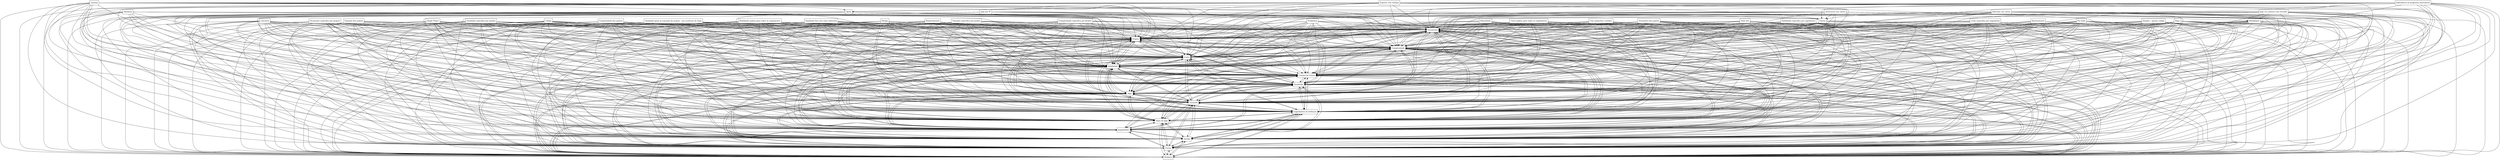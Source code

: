 digraph{
graph [rankdir=TB];
node [shape=box];
edge [arrowhead=normal];
0[label="Requerimentos",]
1[label="Codigo",]
2[label="Conceitos",]
3[label="Orcamento",]
4[label="Por dado",]
5[label="Qualidade especifica por projeto",]
6[label="Com requesitos variados",]
7[label="Orcamento fixo padrao",]
8[label="Projeto",]
9[label="Tabuleiro",]
10[label="Qualidade fixa com valor arbitrario",]
11[label="Ilustracoes nas cartas",]
12[label="Modulos",]
13[label="Cartas",]
14[label="Complexidade especifica por projeto",]
15[label="Tarefas",]
16[label="Tutorial",]
17[label="Jogabilidade",]
18[label="Tipos de Jogo",]
19[label="Engenheiros de Software",]
20[label="Tamanho",]
21[label="Orcamento especifico por projeto",]
22[label="Tamanho fixo padrao",]
23[label="Jogo",]
24[label="Design",]
25[label="Qualidade",]
26[label="Single Player",]
27[label="Suporte com tooltips",]
28[label="Maturidade",]
29[label="Compra de Cartas",]
30[label="Historias nas cartas",]
31[label="Simples - apenas codigo",]
32[label="Bugs",]
33[label="Jogo via conexao com servidor",]
34[label="Complexidade fixa padrao",]
35[label="Extras",]
36[label="Habilidade padrao para todos os engenheiros",]
37[label="Tamanho especifico por projeto",]
38[label="Indicadores de progresso ilustrativos",]
39[label="Habilidade especifica por engenheiro",]
40[label="Habilidade",]
41[label="Rastreamento",]
42[label="Custo",]
43[label="Complexidade",]
44[label="Qualidade igual ao tamanho do projeto - nao aceitacao de bugs",]
45[label="Problemas",]
46[label="Ajuda",]
47[label="Custo padrao para todos os engenheiros",]
48[label="Valor fixo",]
49[label="Custo especifico por engenheiro",]
50[label="Jogo por IP",]
51[label="Multiplayer",]
0->3[label="",]
0->8[label="",]
0->12[label="",]
0->13[label="",]
0->15[label="",]
0->17[label="",]
0->18[label="",]
0->19[label="",]
0->20[label="",]
0->23[label="",]
0->25[label="",]
0->29[label="",]
0->40[label="",]
0->42[label="",]
0->43[label="",]
1->3[label="",]
1->8[label="",]
1->12[label="",]
1->13[label="",]
1->15[label="",]
1->17[label="",]
1->18[label="",]
1->19[label="",]
1->20[label="",]
1->23[label="",]
1->25[label="",]
1->29[label="",]
1->40[label="",]
1->42[label="",]
1->43[label="",]
2->3[label="",]
2->8[label="",]
2->12[label="",]
2->13[label="",]
2->15[label="",]
2->17[label="",]
2->18[label="",]
2->19[label="",]
2->20[label="",]
2->23[label="",]
2->25[label="",]
2->29[label="",]
2->40[label="",]
2->42[label="",]
2->43[label="",]
3->8[label="",]
3->12[label="",]
3->13[label="",]
3->15[label="",]
3->17[label="",]
3->18[label="",]
3->19[label="",]
3->20[label="",]
3->23[label="",]
3->25[label="",]
3->29[label="",]
3->40[label="",]
3->42[label="",]
3->43[label="",]
4->3[label="",]
4->8[label="",]
4->12[label="",]
4->13[label="",]
4->15[label="",]
4->17[label="",]
4->18[label="",]
4->19[label="",]
4->20[label="",]
4->23[label="",]
4->25[label="",]
4->29[label="",]
4->40[label="",]
4->42[label="",]
4->43[label="",]
5->3[label="",]
5->8[label="",]
5->12[label="",]
5->13[label="",]
5->15[label="",]
5->17[label="",]
5->18[label="",]
5->19[label="",]
5->20[label="",]
5->23[label="",]
5->25[label="",]
5->29[label="",]
5->40[label="",]
5->42[label="",]
5->43[label="",]
6->3[label="",]
6->8[label="",]
6->12[label="",]
6->13[label="",]
6->15[label="",]
6->17[label="",]
6->18[label="",]
6->19[label="",]
6->20[label="",]
6->23[label="",]
6->25[label="",]
6->29[label="",]
6->40[label="",]
6->42[label="",]
6->43[label="",]
7->3[label="",]
7->8[label="",]
7->12[label="",]
7->13[label="",]
7->15[label="",]
7->17[label="",]
7->18[label="",]
7->19[label="",]
7->20[label="",]
7->23[label="",]
7->25[label="",]
7->29[label="",]
7->40[label="",]
7->42[label="",]
7->43[label="",]
8->3[label="",]
8->12[label="",]
8->13[label="",]
8->15[label="",]
8->17[label="",]
8->18[label="",]
8->19[label="",]
8->20[label="",]
8->23[label="",]
8->25[label="",]
8->29[label="",]
8->40[label="",]
8->42[label="",]
8->43[label="",]
9->3[label="",]
9->8[label="",]
9->12[label="",]
9->13[label="",]
9->15[label="",]
9->17[label="",]
9->18[label="",]
9->19[label="",]
9->20[label="",]
9->23[label="",]
9->25[label="",]
9->29[label="",]
9->35[label="",]
9->40[label="",]
9->42[label="",]
9->43[label="",]
10->3[label="",]
10->8[label="",]
10->12[label="",]
10->13[label="",]
10->15[label="",]
10->17[label="",]
10->18[label="",]
10->19[label="",]
10->20[label="",]
10->23[label="",]
10->25[label="",]
10->29[label="",]
10->40[label="",]
10->42[label="",]
10->43[label="",]
11->3[label="",]
11->8[label="",]
11->12[label="",]
11->13[label="",]
11->15[label="",]
11->17[label="",]
11->18[label="",]
11->19[label="",]
11->20[label="",]
11->23[label="",]
11->25[label="",]
11->29[label="",]
11->35[label="",]
11->40[label="",]
11->42[label="",]
11->43[label="",]
12->3[label="",]
12->8[label="",]
12->13[label="",]
12->15[label="",]
12->17[label="",]
12->18[label="",]
12->19[label="",]
12->20[label="",]
12->23[label="",]
12->25[label="",]
12->29[label="",]
12->40[label="",]
12->42[label="",]
12->43[label="",]
13->3[label="",]
13->8[label="",]
13->12[label="",]
13->15[label="",]
13->17[label="",]
13->18[label="",]
13->19[label="",]
13->20[label="",]
13->23[label="",]
13->25[label="",]
13->29[label="",]
13->40[label="",]
13->42[label="",]
13->43[label="",]
14->3[label="",]
14->8[label="",]
14->12[label="",]
14->13[label="",]
14->15[label="",]
14->17[label="",]
14->18[label="",]
14->19[label="",]
14->20[label="",]
14->23[label="",]
14->25[label="",]
14->29[label="",]
14->40[label="",]
14->42[label="",]
14->43[label="",]
15->3[label="",]
15->8[label="",]
15->12[label="",]
15->13[label="",]
15->17[label="",]
15->18[label="",]
15->19[label="",]
15->20[label="",]
15->23[label="",]
15->25[label="",]
15->29[label="",]
15->40[label="",]
15->42[label="",]
15->43[label="",]
16->3[label="",]
16->8[label="",]
16->12[label="",]
16->13[label="",]
16->15[label="",]
16->17[label="",]
16->18[label="",]
16->19[label="",]
16->20[label="",]
16->23[label="",]
16->25[label="",]
16->29[label="",]
16->35[label="",]
16->40[label="",]
16->42[label="",]
16->43[label="",]
16->46[label="",]
17->3[label="",]
17->8[label="",]
17->12[label="",]
17->13[label="",]
17->15[label="",]
17->18[label="",]
17->19[label="",]
17->20[label="",]
17->23[label="",]
17->25[label="",]
17->29[label="",]
17->40[label="",]
17->42[label="",]
17->43[label="",]
18->3[label="",]
18->8[label="",]
18->12[label="",]
18->13[label="",]
18->15[label="",]
18->17[label="",]
18->19[label="",]
18->20[label="",]
18->23[label="",]
18->25[label="",]
18->29[label="",]
18->40[label="",]
18->42[label="",]
18->43[label="",]
19->3[label="",]
19->8[label="",]
19->12[label="",]
19->13[label="",]
19->15[label="",]
19->17[label="",]
19->18[label="",]
19->20[label="",]
19->23[label="",]
19->25[label="",]
19->29[label="",]
19->40[label="",]
19->42[label="",]
19->43[label="",]
20->3[label="",]
20->8[label="",]
20->12[label="",]
20->13[label="",]
20->15[label="",]
20->17[label="",]
20->18[label="",]
20->19[label="",]
20->23[label="",]
20->25[label="",]
20->29[label="",]
20->40[label="",]
20->42[label="",]
20->43[label="",]
21->3[label="",]
21->8[label="",]
21->12[label="",]
21->13[label="",]
21->15[label="",]
21->17[label="",]
21->18[label="",]
21->19[label="",]
21->20[label="",]
21->23[label="",]
21->25[label="",]
21->29[label="",]
21->40[label="",]
21->42[label="",]
21->43[label="",]
22->3[label="",]
22->8[label="",]
22->12[label="",]
22->13[label="",]
22->15[label="",]
22->17[label="",]
22->18[label="",]
22->19[label="",]
22->20[label="",]
22->23[label="",]
22->25[label="",]
22->29[label="",]
22->40[label="",]
22->42[label="",]
22->43[label="",]
23->3[label="",]
23->8[label="",]
23->12[label="",]
23->13[label="",]
23->15[label="",]
23->17[label="",]
23->18[label="",]
23->19[label="",]
23->20[label="",]
23->25[label="",]
23->29[label="",]
23->40[label="",]
23->42[label="",]
23->43[label="",]
24->3[label="",]
24->8[label="",]
24->12[label="",]
24->13[label="",]
24->15[label="",]
24->17[label="",]
24->18[label="",]
24->19[label="",]
24->20[label="",]
24->23[label="",]
24->25[label="",]
24->29[label="",]
24->40[label="",]
24->42[label="",]
24->43[label="",]
25->3[label="",]
25->8[label="",]
25->12[label="",]
25->13[label="",]
25->15[label="",]
25->17[label="",]
25->18[label="",]
25->19[label="",]
25->20[label="",]
25->23[label="",]
25->29[label="",]
25->40[label="",]
25->42[label="",]
25->43[label="",]
26->3[label="",]
26->8[label="",]
26->12[label="",]
26->13[label="",]
26->15[label="",]
26->17[label="",]
26->18[label="",]
26->19[label="",]
26->20[label="",]
26->23[label="",]
26->25[label="",]
26->29[label="",]
26->40[label="",]
26->42[label="",]
26->43[label="",]
27->3[label="",]
27->8[label="",]
27->12[label="",]
27->13[label="",]
27->15[label="",]
27->17[label="",]
27->18[label="",]
27->19[label="",]
27->20[label="",]
27->23[label="",]
27->25[label="",]
27->29[label="",]
27->35[label="",]
27->40[label="",]
27->42[label="",]
27->43[label="",]
27->46[label="",]
28->3[label="",]
28->8[label="",]
28->12[label="",]
28->13[label="",]
28->15[label="",]
28->17[label="",]
28->18[label="",]
28->19[label="",]
28->20[label="",]
28->23[label="",]
28->25[label="",]
28->29[label="",]
28->40[label="",]
28->42[label="",]
28->43[label="",]
29->3[label="",]
29->8[label="",]
29->12[label="",]
29->13[label="",]
29->15[label="",]
29->17[label="",]
29->18[label="",]
29->19[label="",]
29->20[label="",]
29->23[label="",]
29->25[label="",]
29->40[label="",]
29->42[label="",]
29->43[label="",]
30->3[label="",]
30->8[label="",]
30->12[label="",]
30->13[label="",]
30->15[label="",]
30->17[label="",]
30->18[label="",]
30->19[label="",]
30->20[label="",]
30->23[label="",]
30->25[label="",]
30->29[label="",]
30->35[label="",]
30->40[label="",]
30->42[label="",]
30->43[label="",]
31->3[label="",]
31->8[label="",]
31->12[label="",]
31->13[label="",]
31->15[label="",]
31->17[label="",]
31->18[label="",]
31->19[label="",]
31->20[label="",]
31->23[label="",]
31->25[label="",]
31->29[label="",]
31->40[label="",]
31->42[label="",]
31->43[label="",]
32->3[label="",]
32->8[label="",]
32->12[label="",]
32->13[label="",]
32->15[label="",]
32->17[label="",]
32->18[label="",]
32->19[label="",]
32->20[label="",]
32->23[label="",]
32->25[label="",]
32->29[label="",]
32->40[label="",]
32->42[label="",]
32->43[label="",]
33->3[label="",]
33->8[label="",]
33->12[label="",]
33->13[label="",]
33->15[label="",]
33->17[label="",]
33->18[label="",]
33->19[label="",]
33->20[label="",]
33->23[label="",]
33->25[label="",]
33->29[label="",]
33->40[label="",]
33->42[label="",]
33->43[label="",]
33->51[label="",]
34->3[label="",]
34->8[label="",]
34->12[label="",]
34->13[label="",]
34->15[label="",]
34->17[label="",]
34->18[label="",]
34->19[label="",]
34->20[label="",]
34->23[label="",]
34->25[label="",]
34->29[label="",]
34->40[label="",]
34->42[label="",]
34->43[label="",]
35->3[label="",]
35->8[label="",]
35->12[label="",]
35->13[label="",]
35->15[label="",]
35->17[label="",]
35->18[label="",]
35->19[label="",]
35->20[label="",]
35->23[label="",]
35->25[label="",]
35->29[label="",]
35->40[label="",]
35->42[label="",]
35->43[label="",]
36->3[label="",]
36->8[label="",]
36->12[label="",]
36->13[label="",]
36->15[label="",]
36->17[label="",]
36->18[label="",]
36->19[label="",]
36->20[label="",]
36->23[label="",]
36->25[label="",]
36->29[label="",]
36->40[label="",]
36->42[label="",]
36->43[label="",]
37->3[label="",]
37->8[label="",]
37->12[label="",]
37->13[label="",]
37->15[label="",]
37->17[label="",]
37->18[label="",]
37->19[label="",]
37->20[label="",]
37->23[label="",]
37->25[label="",]
37->29[label="",]
37->40[label="",]
37->42[label="",]
37->43[label="",]
38->3[label="",]
38->8[label="",]
38->12[label="",]
38->13[label="",]
38->15[label="",]
38->17[label="",]
38->18[label="",]
38->19[label="",]
38->20[label="",]
38->23[label="",]
38->25[label="",]
38->29[label="",]
38->35[label="",]
38->40[label="",]
38->42[label="",]
38->43[label="",]
38->46[label="",]
39->3[label="",]
39->8[label="",]
39->12[label="",]
39->13[label="",]
39->15[label="",]
39->17[label="",]
39->18[label="",]
39->19[label="",]
39->20[label="",]
39->23[label="",]
39->25[label="",]
39->29[label="",]
39->40[label="",]
39->42[label="",]
39->43[label="",]
40->3[label="",]
40->8[label="",]
40->12[label="",]
40->13[label="",]
40->15[label="",]
40->17[label="",]
40->18[label="",]
40->19[label="",]
40->20[label="",]
40->23[label="",]
40->25[label="",]
40->29[label="",]
40->42[label="",]
40->43[label="",]
41->3[label="",]
41->8[label="",]
41->12[label="",]
41->13[label="",]
41->15[label="",]
41->17[label="",]
41->18[label="",]
41->19[label="",]
41->20[label="",]
41->23[label="",]
41->25[label="",]
41->29[label="",]
41->40[label="",]
41->42[label="",]
41->43[label="",]
42->3[label="",]
42->8[label="",]
42->12[label="",]
42->13[label="",]
42->15[label="",]
42->17[label="",]
42->18[label="",]
42->19[label="",]
42->20[label="",]
42->23[label="",]
42->25[label="",]
42->29[label="",]
42->40[label="",]
42->43[label="",]
43->3[label="",]
43->8[label="",]
43->12[label="",]
43->13[label="",]
43->15[label="",]
43->17[label="",]
43->18[label="",]
43->19[label="",]
43->20[label="",]
43->23[label="",]
43->25[label="",]
43->29[label="",]
43->40[label="",]
43->42[label="",]
44->3[label="",]
44->8[label="",]
44->12[label="",]
44->13[label="",]
44->15[label="",]
44->17[label="",]
44->18[label="",]
44->19[label="",]
44->20[label="",]
44->23[label="",]
44->25[label="",]
44->29[label="",]
44->40[label="",]
44->42[label="",]
44->43[label="",]
45->3[label="",]
45->8[label="",]
45->12[label="",]
45->13[label="",]
45->15[label="",]
45->17[label="",]
45->18[label="",]
45->19[label="",]
45->20[label="",]
45->23[label="",]
45->25[label="",]
45->29[label="",]
45->40[label="",]
45->42[label="",]
45->43[label="",]
46->3[label="",]
46->8[label="",]
46->12[label="",]
46->13[label="",]
46->15[label="",]
46->17[label="",]
46->18[label="",]
46->19[label="",]
46->20[label="",]
46->23[label="",]
46->25[label="",]
46->29[label="",]
46->35[label="",]
46->40[label="",]
46->42[label="",]
46->43[label="",]
47->3[label="",]
47->8[label="",]
47->12[label="",]
47->13[label="",]
47->15[label="",]
47->17[label="",]
47->18[label="",]
47->19[label="",]
47->20[label="",]
47->23[label="",]
47->25[label="",]
47->29[label="",]
47->40[label="",]
47->42[label="",]
47->43[label="",]
48->3[label="",]
48->8[label="",]
48->12[label="",]
48->13[label="",]
48->15[label="",]
48->17[label="",]
48->18[label="",]
48->19[label="",]
48->20[label="",]
48->23[label="",]
48->25[label="",]
48->29[label="",]
48->40[label="",]
48->42[label="",]
48->43[label="",]
49->3[label="",]
49->8[label="",]
49->12[label="",]
49->13[label="",]
49->15[label="",]
49->17[label="",]
49->18[label="",]
49->19[label="",]
49->20[label="",]
49->23[label="",]
49->25[label="",]
49->29[label="",]
49->40[label="",]
49->42[label="",]
49->43[label="",]
50->3[label="",]
50->8[label="",]
50->12[label="",]
50->13[label="",]
50->15[label="",]
50->17[label="",]
50->18[label="",]
50->19[label="",]
50->20[label="",]
50->23[label="",]
50->25[label="",]
50->29[label="",]
50->40[label="",]
50->42[label="",]
50->43[label="",]
50->51[label="",]
51->3[label="",]
51->8[label="",]
51->12[label="",]
51->13[label="",]
51->15[label="",]
51->17[label="",]
51->18[label="",]
51->19[label="",]
51->20[label="",]
51->23[label="",]
51->25[label="",]
51->29[label="",]
51->40[label="",]
51->42[label="",]
51->43[label="",]
}
